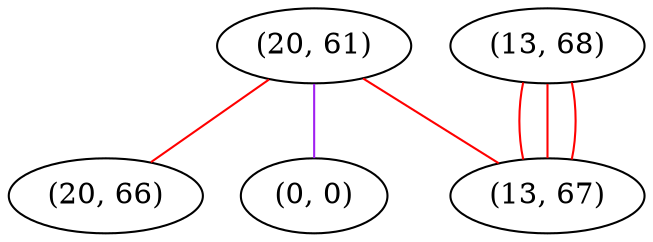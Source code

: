 graph "" {
"(20, 61)";
"(20, 66)";
"(13, 68)";
"(0, 0)";
"(13, 67)";
"(20, 61)" -- "(20, 66)"  [color=red, key=0, weight=1];
"(20, 61)" -- "(0, 0)"  [color=purple, key=0, weight=4];
"(20, 61)" -- "(13, 67)"  [color=red, key=0, weight=1];
"(13, 68)" -- "(13, 67)"  [color=red, key=0, weight=1];
"(13, 68)" -- "(13, 67)"  [color=red, key=1, weight=1];
"(13, 68)" -- "(13, 67)"  [color=red, key=2, weight=1];
}

